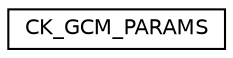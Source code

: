 digraph "Graphical Class Hierarchy"
{
  edge [fontname="Helvetica",fontsize="10",labelfontname="Helvetica",labelfontsize="10"];
  node [fontname="Helvetica",fontsize="10",shape=record];
  rankdir="LR";
  Node0 [label="CK_GCM_PARAMS",height=0.2,width=0.4,color="black", fillcolor="white", style="filled",URL="$struct_c_k___g_c_m___p_a_r_a_m_s.html"];
}
